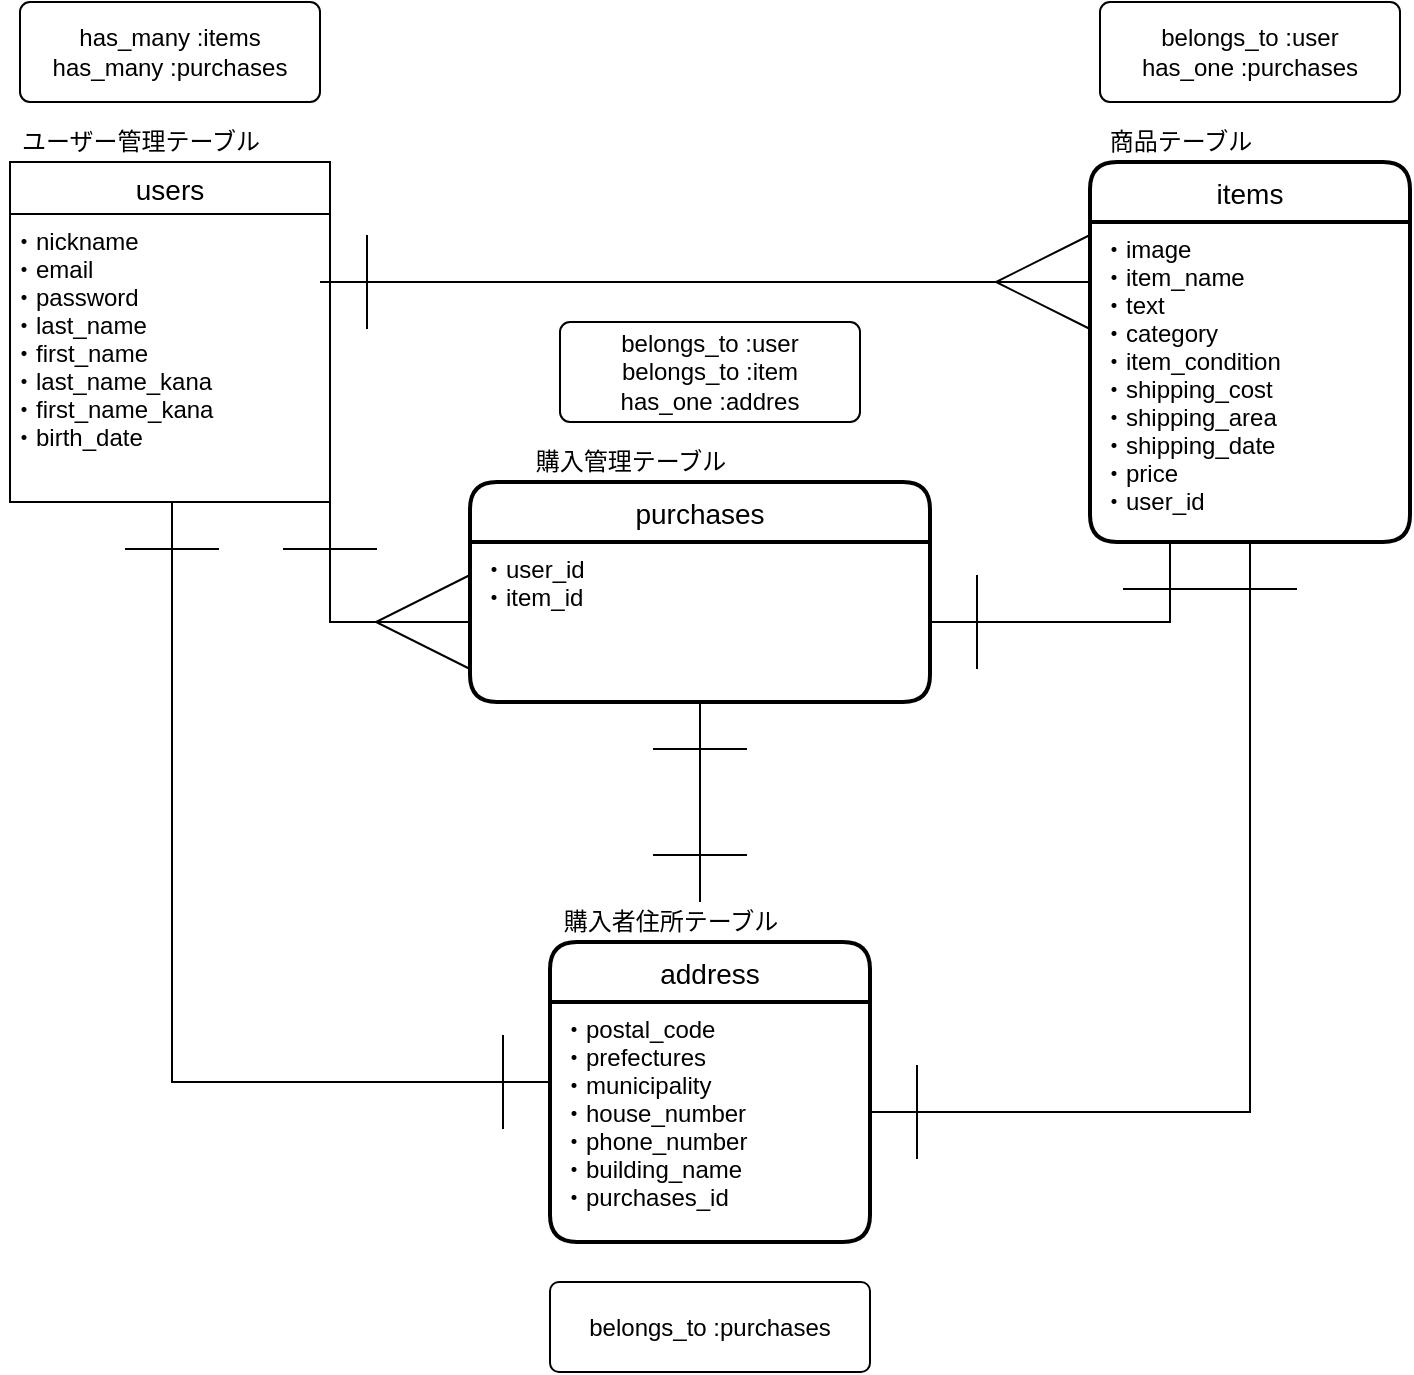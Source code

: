 <mxfile version="14.2.4" type="embed">
    <diagram id="-0O4Z2k9iuTABVjFa0_p" name="ページ1">
        <mxGraphModel dx="2289" dy="2128" grid="1" gridSize="10" guides="1" tooltips="1" connect="1" arrows="1" fold="1" page="1" pageScale="1" pageWidth="827" pageHeight="1169" math="0" shadow="0">
            <root>
                <mxCell id="0"/>
                <mxCell id="1" parent="0"/>
                <mxCell id="22" value="address" style="swimlane;childLayout=stackLayout;horizontal=1;startSize=30;horizontalStack=0;rounded=1;fontSize=14;fontStyle=0;strokeWidth=2;resizeParent=0;resizeLast=1;shadow=0;dashed=0;align=center;" vertex="1" parent="1">
                    <mxGeometry x="350" y="430" width="160" height="150" as="geometry"/>
                </mxCell>
                <mxCell id="23" value="・postal_code &#10;・prefectures &#10;・municipality &#10;・house_number &#10;・phone_number&#10;・building_name&#10;・purchases_id&#10;&#10;" style="align=left;strokeColor=none;fillColor=none;spacingLeft=4;fontSize=12;verticalAlign=top;resizable=0;rotatable=0;part=1;" vertex="1" parent="22">
                    <mxGeometry y="30" width="160" height="120" as="geometry"/>
                </mxCell>
                <mxCell id="27" value="items" style="swimlane;childLayout=stackLayout;horizontal=1;startSize=30;horizontalStack=0;rounded=1;fontSize=14;fontStyle=0;strokeWidth=2;resizeParent=0;resizeLast=1;shadow=0;dashed=0;align=center;" vertex="1" parent="1">
                    <mxGeometry x="620" y="40" width="160" height="190" as="geometry"/>
                </mxCell>
                <mxCell id="28" value="・image&#10;・item_name&#10;・text&#10;・category&#10;・item_condition&#10;・shipping_cost&#10;・shipping_area&#10;・shipping_date&#10;・price&#10;・user_id" style="align=left;strokeColor=none;fillColor=none;spacingLeft=4;fontSize=12;verticalAlign=top;resizable=0;rotatable=0;part=1;" vertex="1" parent="27">
                    <mxGeometry y="30" width="160" height="160" as="geometry"/>
                </mxCell>
                <mxCell id="31" value="has_many :items&lt;br&gt;has_many :purchases" style="rounded=1;arcSize=10;whiteSpace=wrap;html=1;align=center;" vertex="1" parent="1">
                    <mxGeometry x="85" y="-40" width="150" height="50" as="geometry"/>
                </mxCell>
                <mxCell id="32" value="belongs_to :user&lt;br&gt;has_one :purchases" style="rounded=1;arcSize=10;whiteSpace=wrap;html=1;align=center;" vertex="1" parent="1">
                    <mxGeometry x="625" y="-40" width="150" height="50" as="geometry"/>
                </mxCell>
                <mxCell id="33" value="belongs_to :purchases" style="rounded=1;arcSize=10;whiteSpace=wrap;html=1;align=center;" vertex="1" parent="1">
                    <mxGeometry x="350" y="600" width="160" height="45" as="geometry"/>
                </mxCell>
                <mxCell id="47" style="edgeStyle=orthogonalEdgeStyle;rounded=0;jumpSize=19;orthogonalLoop=1;jettySize=auto;html=1;startArrow=ERone;startFill=0;startSize=45;endArrow=ERone;endFill=0;endSize=45;targetPerimeterSpacing=0;" edge="1" parent="1" target="22">
                    <mxGeometry relative="1" as="geometry">
                        <mxPoint x="161" y="210" as="sourcePoint"/>
                        <Array as="points">
                            <mxPoint x="161" y="500"/>
                        </Array>
                    </mxGeometry>
                </mxCell>
                <mxCell id="61" style="edgeStyle=orthogonalEdgeStyle;rounded=0;jumpSize=19;orthogonalLoop=1;jettySize=auto;html=1;entryX=0.5;entryY=1;entryDx=0;entryDy=0;startArrow=ERone;startFill=0;startSize=45;endArrow=ERone;endFill=0;endSize=45;targetPerimeterSpacing=0;" edge="1" parent="1" source="23" target="28">
                    <mxGeometry relative="1" as="geometry">
                        <Array as="points">
                            <mxPoint x="700" y="515"/>
                        </Array>
                    </mxGeometry>
                </mxCell>
                <mxCell id="117" style="edgeStyle=orthogonalEdgeStyle;rounded=0;jumpSize=19;orthogonalLoop=1;jettySize=auto;html=1;exitX=1;exitY=1;exitDx=0;exitDy=0;entryX=0;entryY=0.5;entryDx=0;entryDy=0;startArrow=ERone;startFill=0;startSize=45;endArrow=ERmany;endFill=0;endSize=45;targetPerimeterSpacing=0;" edge="1" parent="1" source="98" target="112">
                    <mxGeometry relative="1" as="geometry">
                        <Array as="points">
                            <mxPoint x="240" y="270"/>
                        </Array>
                    </mxGeometry>
                </mxCell>
                <mxCell id="98" value="users" style="swimlane;fontStyle=0;childLayout=stackLayout;horizontal=1;startSize=26;horizontalStack=0;resizeParent=1;resizeParentMax=0;resizeLast=0;collapsible=1;marginBottom=0;align=center;fontSize=14;" vertex="1" parent="1">
                    <mxGeometry x="80" y="40" width="160" height="170" as="geometry"/>
                </mxCell>
                <mxCell id="107" value="ユーザー管理テーブル" style="text;html=1;align=center;verticalAlign=middle;resizable=0;points=[];autosize=1;" vertex="1" parent="1">
                    <mxGeometry x="80" y="20" width="130" height="20" as="geometry"/>
                </mxCell>
                <mxCell id="108" value="商品テーブル" style="text;html=1;align=center;verticalAlign=middle;resizable=0;points=[];autosize=1;" vertex="1" parent="1">
                    <mxGeometry x="620" y="20" width="90" height="20" as="geometry"/>
                </mxCell>
                <mxCell id="109" value="購入者住所テーブル" style="text;html=1;align=center;verticalAlign=middle;resizable=0;points=[];autosize=1;" vertex="1" parent="1">
                    <mxGeometry x="350" y="410" width="120" height="20" as="geometry"/>
                </mxCell>
                <mxCell id="110" style="edgeStyle=orthogonalEdgeStyle;rounded=0;jumpSize=19;orthogonalLoop=1;jettySize=auto;html=1;startArrow=ERone;startFill=0;startSize=45;endArrow=ERmany;endFill=0;endSize=45;targetPerimeterSpacing=0;" edge="1" parent="1" source="101">
                    <mxGeometry relative="1" as="geometry">
                        <mxPoint x="620" y="100" as="targetPoint"/>
                        <Array as="points">
                            <mxPoint x="620" y="100"/>
                        </Array>
                    </mxGeometry>
                </mxCell>
                <mxCell id="111" value="purchases" style="swimlane;childLayout=stackLayout;horizontal=1;startSize=30;horizontalStack=0;rounded=1;fontSize=14;fontStyle=0;strokeWidth=2;resizeParent=0;resizeLast=1;shadow=0;dashed=0;align=center;" vertex="1" parent="1">
                    <mxGeometry x="310" y="200" width="230" height="110" as="geometry"/>
                </mxCell>
                <mxCell id="112" value="・user_id&#10;・item_id " style="align=left;strokeColor=none;fillColor=none;spacingLeft=4;fontSize=12;verticalAlign=top;resizable=0;rotatable=0;part=1;" vertex="1" parent="111">
                    <mxGeometry y="30" width="230" height="80" as="geometry"/>
                </mxCell>
                <mxCell id="114" value="購入管理テーブル" style="text;html=1;align=center;verticalAlign=middle;resizable=0;points=[];autosize=1;" vertex="1" parent="1">
                    <mxGeometry x="335" y="180" width="110" height="20" as="geometry"/>
                </mxCell>
                <mxCell id="116" style="edgeStyle=orthogonalEdgeStyle;rounded=0;jumpSize=19;orthogonalLoop=1;jettySize=auto;html=1;entryX=0.625;entryY=0;entryDx=0;entryDy=0;entryPerimeter=0;startArrow=ERone;startFill=0;startSize=45;endArrow=ERone;endFill=0;endSize=45;targetPerimeterSpacing=0;" edge="1" parent="1" source="112" target="109">
                    <mxGeometry relative="1" as="geometry"/>
                </mxCell>
                <mxCell id="101" value="・nickname&#10;・email&#10;・password&#10;・last_name&#10;・first_name&#10;・last_name_kana&#10;・first_name_kana&#10;・birth_date" style="text;strokeColor=none;fillColor=none;spacingLeft=4;spacingRight=4;overflow=hidden;rotatable=0;points=[[0,0.5],[1,0.5]];portConstraint=eastwest;fontSize=12;" vertex="1" parent="1">
                    <mxGeometry x="75" y="66" width="160" height="144" as="geometry"/>
                </mxCell>
                <mxCell id="118" style="edgeStyle=orthogonalEdgeStyle;rounded=0;jumpSize=19;orthogonalLoop=1;jettySize=auto;html=1;exitX=0.25;exitY=1;exitDx=0;exitDy=0;entryX=1;entryY=0.5;entryDx=0;entryDy=0;startArrow=ERone;startFill=0;startSize=45;endArrow=ERone;endFill=0;endSize=45;targetPerimeterSpacing=0;" edge="1" parent="1" source="28" target="112">
                    <mxGeometry relative="1" as="geometry">
                        <Array as="points">
                            <mxPoint x="660" y="270"/>
                        </Array>
                    </mxGeometry>
                </mxCell>
                <mxCell id="119" value="belongs_to :user&lt;br&gt;belongs_to :item&lt;br&gt;has_one :addres" style="rounded=1;arcSize=10;whiteSpace=wrap;html=1;align=center;" vertex="1" parent="1">
                    <mxGeometry x="355" y="120" width="150" height="50" as="geometry"/>
                </mxCell>
            </root>
        </mxGraphModel>
    </diagram>
</mxfile>